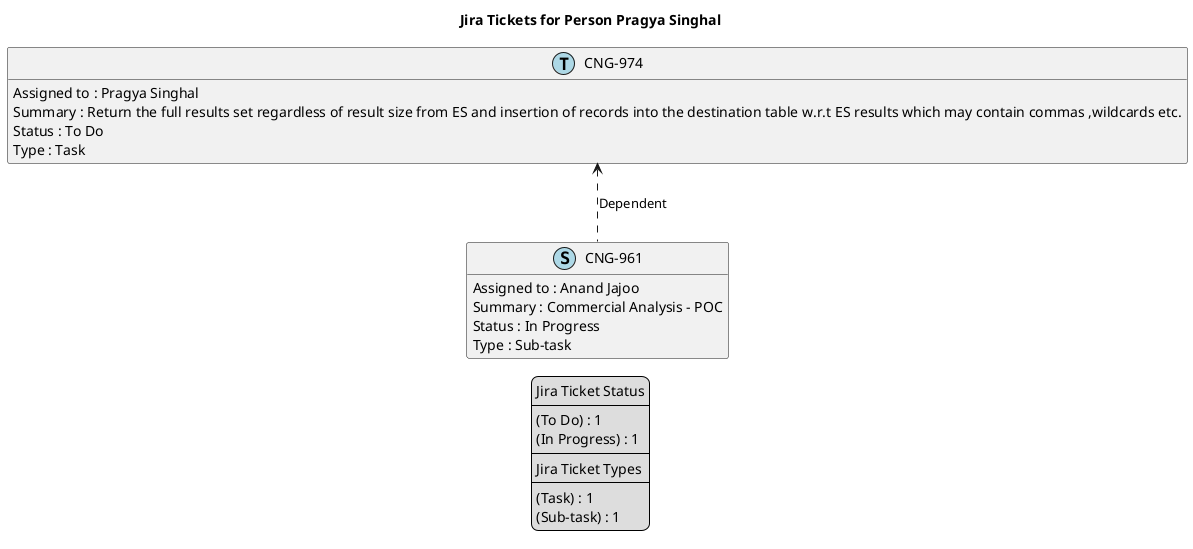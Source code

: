 @startuml
'https://plantuml.com/class-diagram

' GENERATE CLASS DIAGRAM ===========
' Generated at    : Fri May 03 10:09:59 CEST 2024

title Jira Tickets for Person Pragya Singhal
hide empty members

legend
Jira Ticket Status
----
(To Do) : 1
(In Progress) : 1
----
Jira Ticket Types
----
(Task) : 1
(Sub-task) : 1
end legend


' Tickets =======
class "CNG-961" << (S,lightblue) >> {
  Assigned to : Anand Jajoo
  Summary : Commercial Analysis - POC
  Status : In Progress
  Type : Sub-task
}

class "CNG-974" << (T,lightblue) >> {
  Assigned to : Pragya Singhal
  Summary : Return the full results set regardless of result size from ES and insertion of records into the destination table w.r.t ES results which may contain commas ,wildcards etc.
  Status : To Do
  Type : Task
}



' Links =======
"CNG-974" <.. "CNG-961" : Dependent


@enduml
